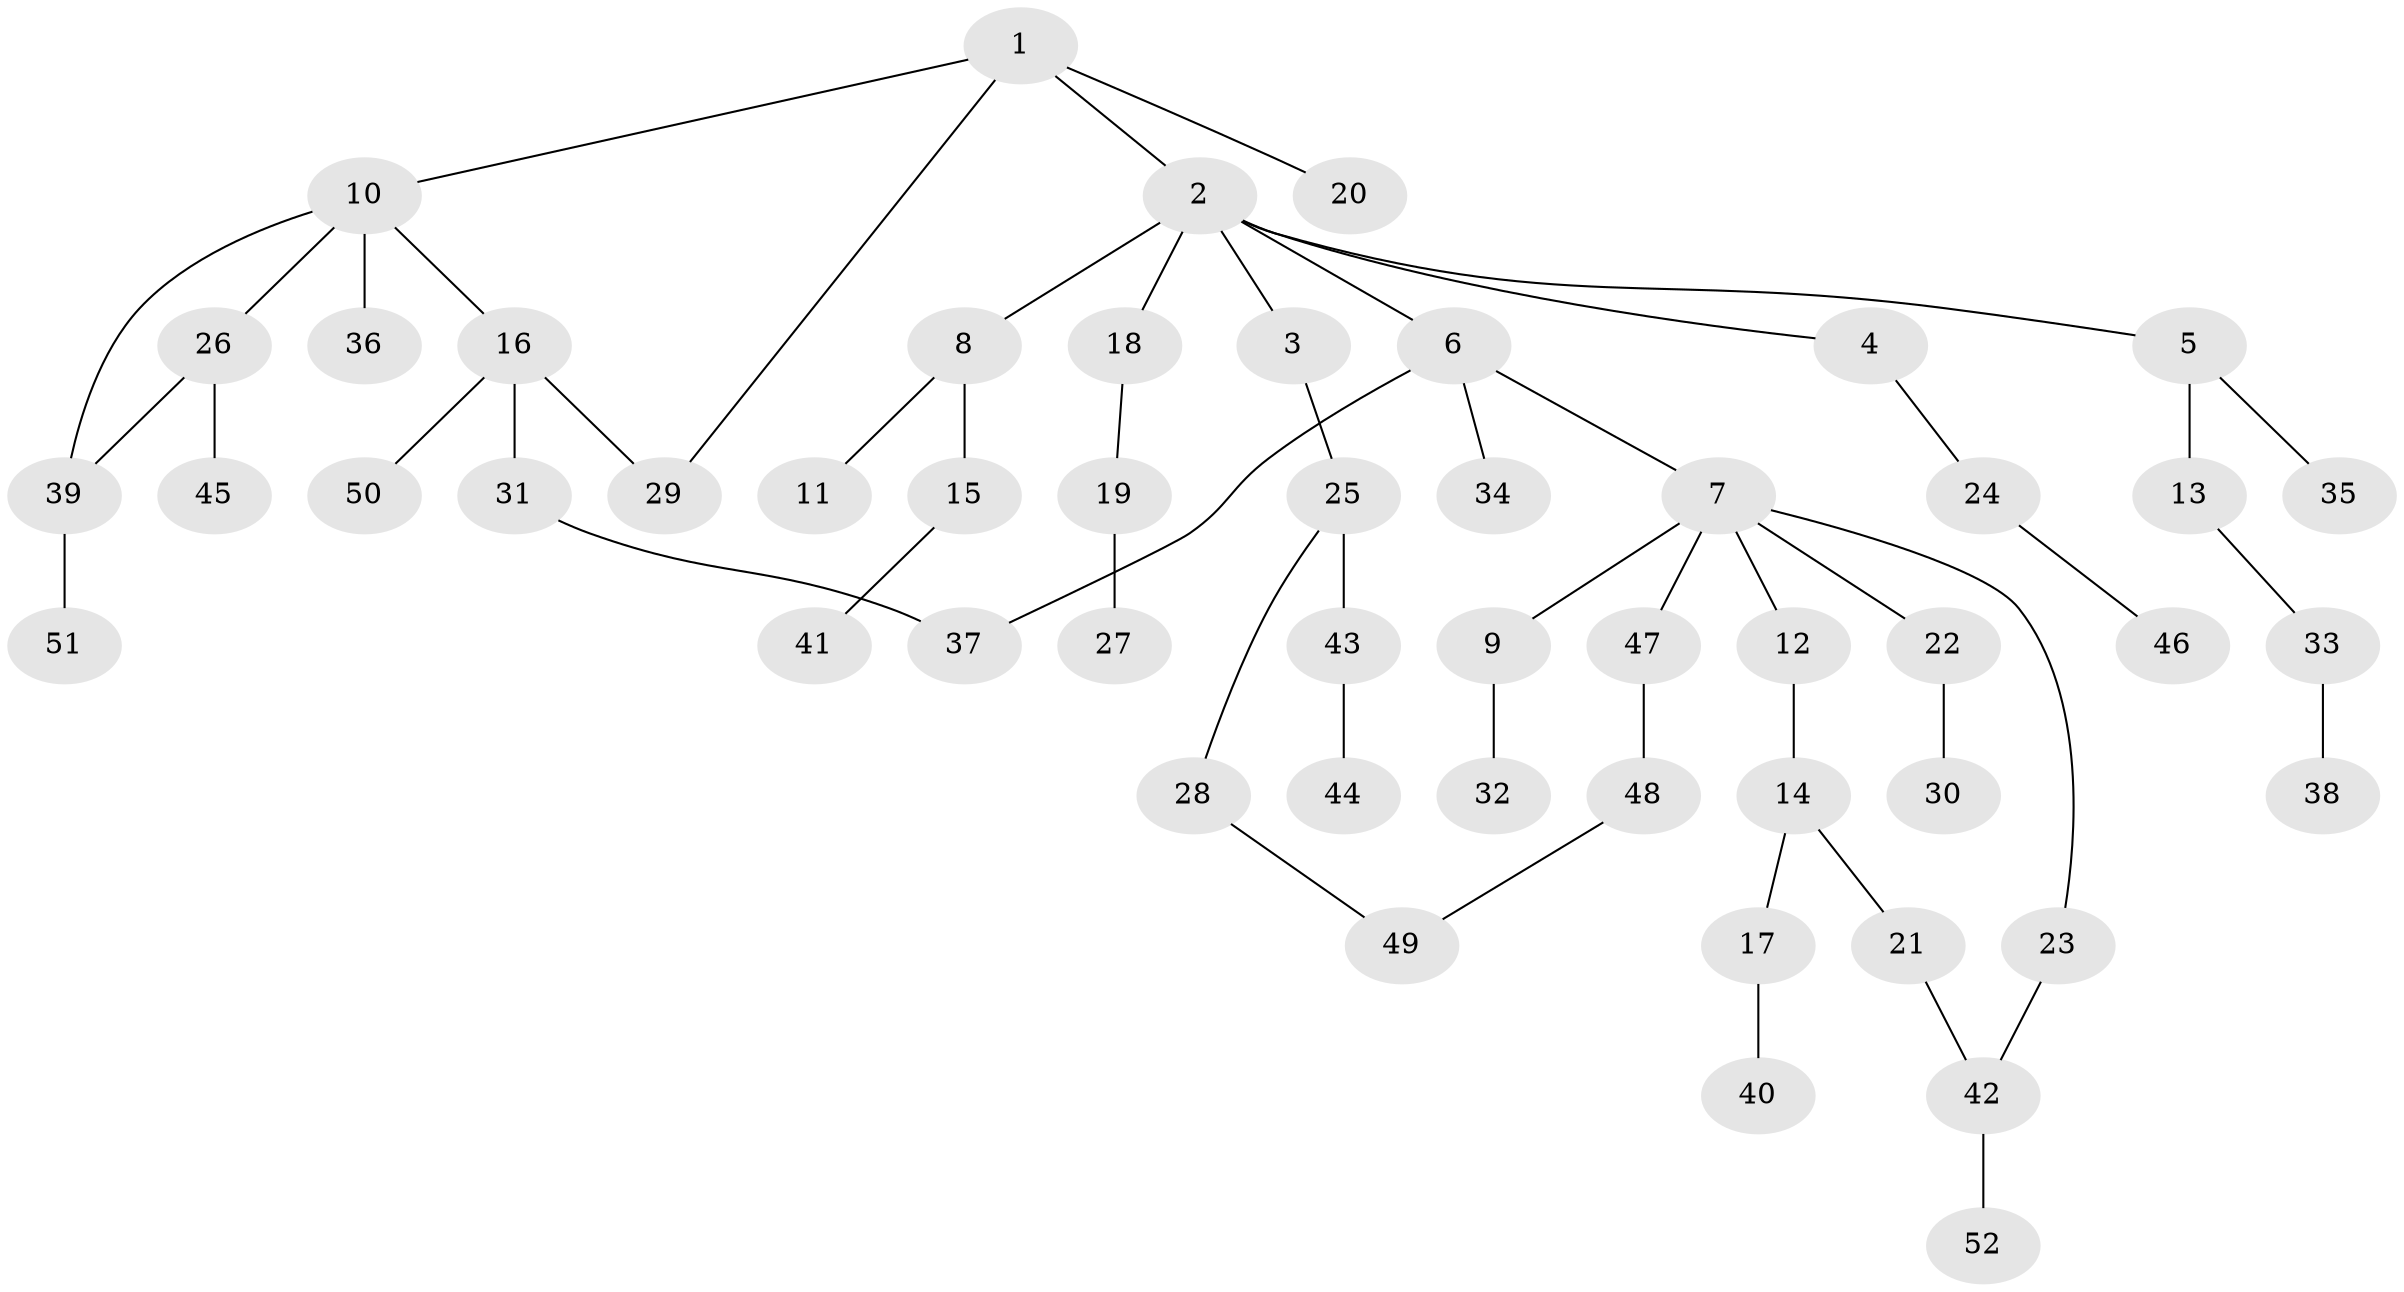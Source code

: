 // coarse degree distribution, {4: 0.07692307692307693, 1: 0.5, 2: 0.3076923076923077, 13: 0.038461538461538464, 3: 0.07692307692307693}
// Generated by graph-tools (version 1.1) at 2025/45/03/04/25 21:45:58]
// undirected, 52 vertices, 56 edges
graph export_dot {
graph [start="1"]
  node [color=gray90,style=filled];
  1;
  2;
  3;
  4;
  5;
  6;
  7;
  8;
  9;
  10;
  11;
  12;
  13;
  14;
  15;
  16;
  17;
  18;
  19;
  20;
  21;
  22;
  23;
  24;
  25;
  26;
  27;
  28;
  29;
  30;
  31;
  32;
  33;
  34;
  35;
  36;
  37;
  38;
  39;
  40;
  41;
  42;
  43;
  44;
  45;
  46;
  47;
  48;
  49;
  50;
  51;
  52;
  1 -- 2;
  1 -- 10;
  1 -- 20;
  1 -- 29;
  2 -- 3;
  2 -- 4;
  2 -- 5;
  2 -- 6;
  2 -- 8;
  2 -- 18;
  3 -- 25;
  4 -- 24;
  5 -- 13;
  5 -- 35;
  6 -- 7;
  6 -- 34;
  6 -- 37;
  7 -- 9;
  7 -- 12;
  7 -- 22;
  7 -- 23;
  7 -- 47;
  8 -- 11;
  8 -- 15;
  9 -- 32;
  10 -- 16;
  10 -- 26;
  10 -- 36;
  10 -- 39;
  12 -- 14;
  13 -- 33;
  14 -- 17;
  14 -- 21;
  15 -- 41;
  16 -- 29;
  16 -- 31;
  16 -- 50;
  17 -- 40;
  18 -- 19;
  19 -- 27;
  21 -- 42;
  22 -- 30;
  23 -- 42;
  24 -- 46;
  25 -- 28;
  25 -- 43;
  26 -- 45;
  26 -- 39;
  28 -- 49;
  31 -- 37;
  33 -- 38;
  39 -- 51;
  42 -- 52;
  43 -- 44;
  47 -- 48;
  48 -- 49;
}

